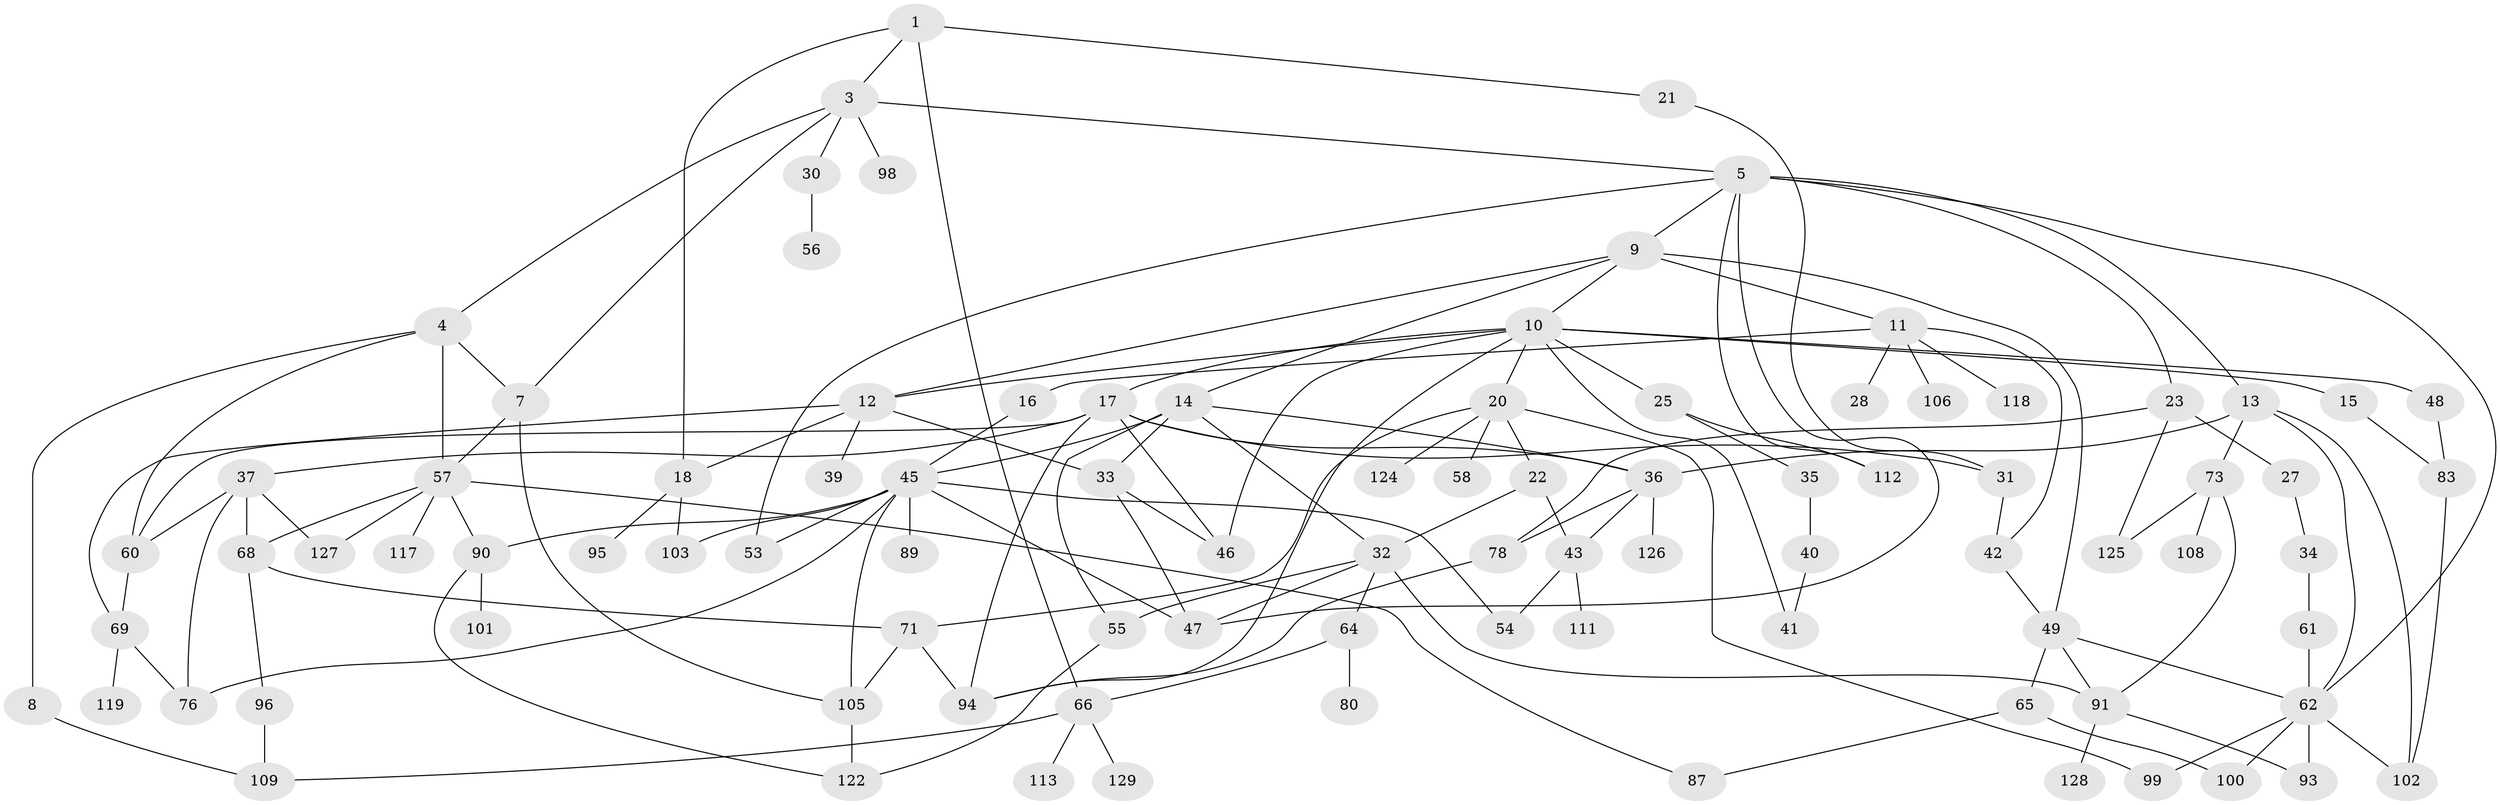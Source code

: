 // original degree distribution, {4: 0.20155038759689922, 2: 0.27906976744186046, 6: 0.05426356589147287, 5: 0.046511627906976744, 3: 0.20930232558139536, 10: 0.007751937984496124, 1: 0.1937984496124031, 8: 0.007751937984496124}
// Generated by graph-tools (version 1.1) at 2025/41/03/06/25 10:41:26]
// undirected, 92 vertices, 148 edges
graph export_dot {
graph [start="1"]
  node [color=gray90,style=filled];
  1 [super="+2"];
  3;
  4 [super="+26"];
  5 [super="+6"];
  7 [super="+72"];
  8 [super="+29"];
  9;
  10;
  11 [super="+67"];
  12 [super="+38"];
  13 [super="+52"];
  14 [super="+107"];
  15;
  16;
  17 [super="+19"];
  18 [super="+75"];
  20 [super="+120"];
  21;
  22;
  23 [super="+24"];
  25 [super="+97"];
  27;
  28;
  30 [super="+82"];
  31 [super="+123"];
  32 [super="+44"];
  33 [super="+81"];
  34;
  35;
  36 [super="+84"];
  37 [super="+50"];
  39;
  40 [super="+115"];
  41;
  42;
  43 [super="+63"];
  45 [super="+77"];
  46;
  47 [super="+51"];
  48;
  49 [super="+59"];
  53 [super="+70"];
  54;
  55 [super="+116"];
  56;
  57 [super="+74"];
  58;
  60;
  61;
  62 [super="+85"];
  64;
  65 [super="+104"];
  66 [super="+79"];
  68;
  69 [super="+88"];
  71;
  73;
  76 [super="+110"];
  78;
  80 [super="+86"];
  83 [super="+121"];
  87;
  89;
  90;
  91 [super="+92"];
  93;
  94;
  95;
  96;
  98;
  99;
  100;
  101;
  102;
  103;
  105;
  106;
  108;
  109 [super="+114"];
  111;
  112;
  113;
  117;
  118;
  119;
  122;
  124;
  125;
  126;
  127;
  128;
  129;
  1 -- 3;
  1 -- 21;
  1 -- 66;
  1 -- 18;
  3 -- 4;
  3 -- 5;
  3 -- 7;
  3 -- 30;
  3 -- 98;
  4 -- 8;
  4 -- 57;
  4 -- 60;
  4 -- 7;
  5 -- 53;
  5 -- 112;
  5 -- 23;
  5 -- 9;
  5 -- 13;
  5 -- 62;
  5 -- 47;
  7 -- 105;
  7 -- 57;
  8 -- 109;
  9 -- 10;
  9 -- 11;
  9 -- 14;
  9 -- 12;
  9 -- 49;
  10 -- 12;
  10 -- 15;
  10 -- 17;
  10 -- 20;
  10 -- 25;
  10 -- 46;
  10 -- 48;
  10 -- 94;
  10 -- 41;
  11 -- 16;
  11 -- 28;
  11 -- 106;
  11 -- 118;
  11 -- 42;
  12 -- 39;
  12 -- 18;
  12 -- 33;
  12 -- 69;
  13 -- 36;
  13 -- 73;
  13 -- 62;
  13 -- 102;
  14 -- 33;
  14 -- 45 [weight=2];
  14 -- 55;
  14 -- 36;
  14 -- 32;
  15 -- 83;
  16 -- 45;
  17 -- 46;
  17 -- 31;
  17 -- 36;
  17 -- 37;
  17 -- 60;
  17 -- 94;
  18 -- 103;
  18 -- 95;
  20 -- 22;
  20 -- 58;
  20 -- 71;
  20 -- 124;
  20 -- 99;
  21 -- 31;
  22 -- 32;
  22 -- 43;
  23 -- 125;
  23 -- 27;
  23 -- 78;
  25 -- 35;
  25 -- 112;
  27 -- 34;
  30 -- 56;
  31 -- 42;
  32 -- 64;
  32 -- 47;
  32 -- 91;
  32 -- 55;
  33 -- 47;
  33 -- 46;
  34 -- 61;
  35 -- 40;
  36 -- 43;
  36 -- 126;
  36 -- 78;
  37 -- 76;
  37 -- 68;
  37 -- 60;
  37 -- 127;
  40 -- 41;
  42 -- 49;
  43 -- 54;
  43 -- 111;
  45 -- 54;
  45 -- 89;
  45 -- 103;
  45 -- 76;
  45 -- 105;
  45 -- 90;
  45 -- 47;
  45 -- 53;
  48 -- 83;
  49 -- 62;
  49 -- 65;
  49 -- 91;
  55 -- 122;
  57 -- 87;
  57 -- 90;
  57 -- 68;
  57 -- 117;
  57 -- 127;
  60 -- 69;
  61 -- 62;
  62 -- 99;
  62 -- 100;
  62 -- 93;
  62 -- 102;
  64 -- 66;
  64 -- 80;
  65 -- 100;
  65 -- 87;
  66 -- 113;
  66 -- 129;
  66 -- 109;
  68 -- 96;
  68 -- 71;
  69 -- 76;
  69 -- 119;
  71 -- 94;
  71 -- 105;
  73 -- 108;
  73 -- 91;
  73 -- 125;
  78 -- 94;
  83 -- 102;
  90 -- 101;
  90 -- 122;
  91 -- 128;
  91 -- 93;
  96 -- 109;
  105 -- 122;
}

